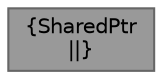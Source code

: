 digraph "SharedPtr"
{
 // LATEX_PDF_SIZE
  bgcolor="transparent";
  edge [fontname=Helvetica,fontsize=10,labelfontname=Helvetica,labelfontsize=10];
  node [fontname=Helvetica,fontsize=10,shape=box,height=0.2,width=0.4];
  Node1 [label="{SharedPtr\n||}",height=0.2,width=0.4,color="gray40", fillcolor="grey60", style="filled", fontcolor="black",tooltip=" "];
}
